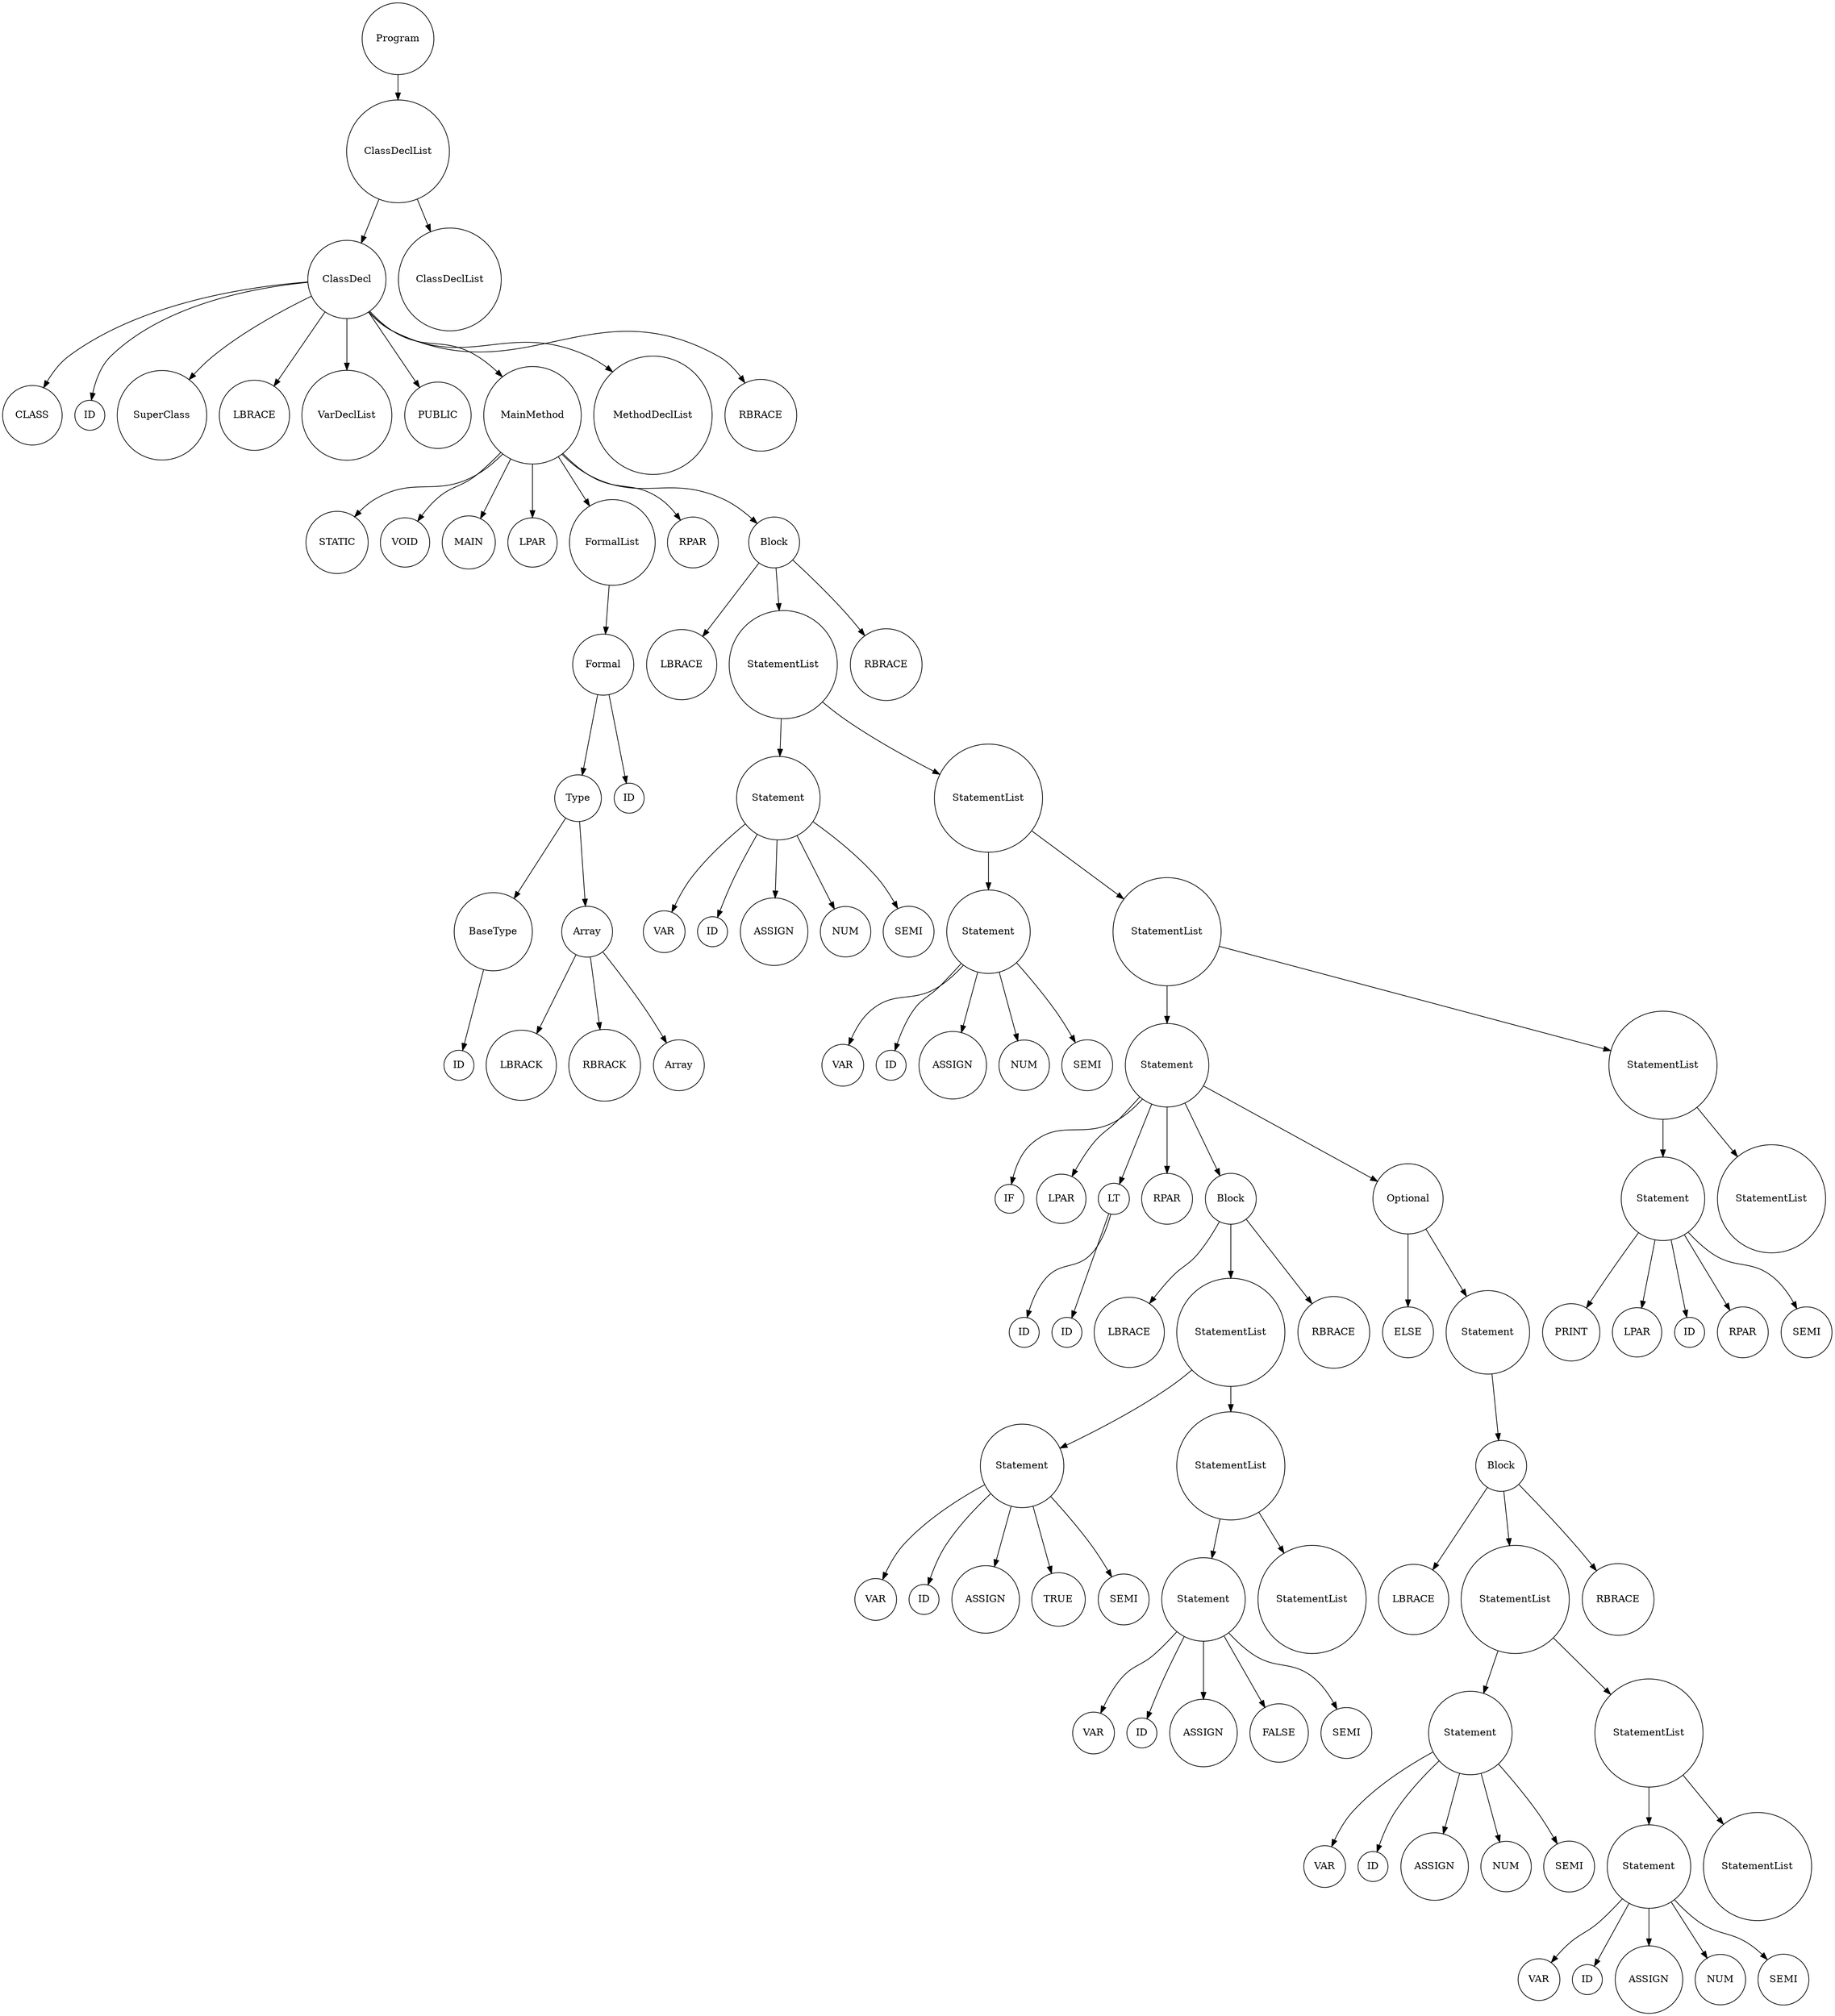 digraph G {
            rankdir=TB; // Tree-like top-bottom orientation
            node [shape=circle];
              node0 [label="Program"];
  node0_0 [label="ClassDeclList"];
  node0 -> node0_0;
  node0_0_0 [label="ClassDecl"];
  node0_0 -> node0_0_0;
  node0_0_0_0 [label="CLASS"];
  node0_0_0 -> node0_0_0_0;
  node0_0_0_1 [label="ID"];
  node0_0_0 -> node0_0_0_1;
  node0_0_0_2 [label="SuperClass"];
  node0_0_0 -> node0_0_0_2;
  node0_0_0_3 [label="LBRACE"];
  node0_0_0 -> node0_0_0_3;
  node0_0_0_4 [label="VarDeclList"];
  node0_0_0 -> node0_0_0_4;
  node0_0_0_5 [label="PUBLIC"];
  node0_0_0 -> node0_0_0_5;
  node0_0_0_6 [label="MainMethod"];
  node0_0_0 -> node0_0_0_6;
  node0_0_0_6_0 [label="STATIC"];
  node0_0_0_6 -> node0_0_0_6_0;
  node0_0_0_6_1 [label="VOID"];
  node0_0_0_6 -> node0_0_0_6_1;
  node0_0_0_6_2 [label="MAIN"];
  node0_0_0_6 -> node0_0_0_6_2;
  node0_0_0_6_3 [label="LPAR"];
  node0_0_0_6 -> node0_0_0_6_3;
  node0_0_0_6_4 [label="FormalList"];
  node0_0_0_6 -> node0_0_0_6_4;
  node0_0_0_6_4_0 [label="Formal"];
  node0_0_0_6_4 -> node0_0_0_6_4_0;
  node0_0_0_6_4_0_0 [label="Type"];
  node0_0_0_6_4_0 -> node0_0_0_6_4_0_0;
  node0_0_0_6_4_0_0_0 [label="BaseType"];
  node0_0_0_6_4_0_0 -> node0_0_0_6_4_0_0_0;
  node0_0_0_6_4_0_0_0_0 [label="ID"];
  node0_0_0_6_4_0_0_0 -> node0_0_0_6_4_0_0_0_0;
  node0_0_0_6_4_0_0_1 [label="Array"];
  node0_0_0_6_4_0_0 -> node0_0_0_6_4_0_0_1;
  node0_0_0_6_4_0_0_1_0 [label="LBRACK"];
  node0_0_0_6_4_0_0_1 -> node0_0_0_6_4_0_0_1_0;
  node0_0_0_6_4_0_0_1_1 [label="RBRACK"];
  node0_0_0_6_4_0_0_1 -> node0_0_0_6_4_0_0_1_1;
  node0_0_0_6_4_0_0_1_2 [label="Array"];
  node0_0_0_6_4_0_0_1 -> node0_0_0_6_4_0_0_1_2;
  node0_0_0_6_4_0_1 [label="ID"];
  node0_0_0_6_4_0 -> node0_0_0_6_4_0_1;
  node0_0_0_6_5 [label="RPAR"];
  node0_0_0_6 -> node0_0_0_6_5;
  node0_0_0_6_6 [label="Block"];
  node0_0_0_6 -> node0_0_0_6_6;
  node0_0_0_6_6_0 [label="LBRACE"];
  node0_0_0_6_6 -> node0_0_0_6_6_0;
  node0_0_0_6_6_1 [label="StatementList"];
  node0_0_0_6_6 -> node0_0_0_6_6_1;
  node0_0_0_6_6_1_0 [label="Statement"];
  node0_0_0_6_6_1 -> node0_0_0_6_6_1_0;
  node0_0_0_6_6_1_0_0 [label="VAR"];
  node0_0_0_6_6_1_0 -> node0_0_0_6_6_1_0_0;
  node0_0_0_6_6_1_0_1 [label="ID"];
  node0_0_0_6_6_1_0 -> node0_0_0_6_6_1_0_1;
  node0_0_0_6_6_1_0_2 [label="ASSIGN"];
  node0_0_0_6_6_1_0 -> node0_0_0_6_6_1_0_2;
  node0_0_0_6_6_1_0_3 [label="NUM"];
  node0_0_0_6_6_1_0 -> node0_0_0_6_6_1_0_3;
  node0_0_0_6_6_1_0_4 [label="SEMI"];
  node0_0_0_6_6_1_0 -> node0_0_0_6_6_1_0_4;
  node0_0_0_6_6_1_1 [label="StatementList"];
  node0_0_0_6_6_1 -> node0_0_0_6_6_1_1;
  node0_0_0_6_6_1_1_0 [label="Statement"];
  node0_0_0_6_6_1_1 -> node0_0_0_6_6_1_1_0;
  node0_0_0_6_6_1_1_0_0 [label="VAR"];
  node0_0_0_6_6_1_1_0 -> node0_0_0_6_6_1_1_0_0;
  node0_0_0_6_6_1_1_0_1 [label="ID"];
  node0_0_0_6_6_1_1_0 -> node0_0_0_6_6_1_1_0_1;
  node0_0_0_6_6_1_1_0_2 [label="ASSIGN"];
  node0_0_0_6_6_1_1_0 -> node0_0_0_6_6_1_1_0_2;
  node0_0_0_6_6_1_1_0_3 [label="NUM"];
  node0_0_0_6_6_1_1_0 -> node0_0_0_6_6_1_1_0_3;
  node0_0_0_6_6_1_1_0_4 [label="SEMI"];
  node0_0_0_6_6_1_1_0 -> node0_0_0_6_6_1_1_0_4;
  node0_0_0_6_6_1_1_1 [label="StatementList"];
  node0_0_0_6_6_1_1 -> node0_0_0_6_6_1_1_1;
  node0_0_0_6_6_1_1_1_0 [label="Statement"];
  node0_0_0_6_6_1_1_1 -> node0_0_0_6_6_1_1_1_0;
  node0_0_0_6_6_1_1_1_0_0 [label="IF"];
  node0_0_0_6_6_1_1_1_0 -> node0_0_0_6_6_1_1_1_0_0;
  node0_0_0_6_6_1_1_1_0_1 [label="LPAR"];
  node0_0_0_6_6_1_1_1_0 -> node0_0_0_6_6_1_1_1_0_1;
  node0_0_0_6_6_1_1_1_0_2 [label="LT"];
  node0_0_0_6_6_1_1_1_0 -> node0_0_0_6_6_1_1_1_0_2;
  node0_0_0_6_6_1_1_1_0_2_0 [label="ID"];
  node0_0_0_6_6_1_1_1_0_2 -> node0_0_0_6_6_1_1_1_0_2_0;
  node0_0_0_6_6_1_1_1_0_2_1 [label="ID"];
  node0_0_0_6_6_1_1_1_0_2 -> node0_0_0_6_6_1_1_1_0_2_1;
  node0_0_0_6_6_1_1_1_0_3 [label="RPAR"];
  node0_0_0_6_6_1_1_1_0 -> node0_0_0_6_6_1_1_1_0_3;
  node0_0_0_6_6_1_1_1_0_4 [label="Block"];
  node0_0_0_6_6_1_1_1_0 -> node0_0_0_6_6_1_1_1_0_4;
  node0_0_0_6_6_1_1_1_0_4_0 [label="LBRACE"];
  node0_0_0_6_6_1_1_1_0_4 -> node0_0_0_6_6_1_1_1_0_4_0;
  node0_0_0_6_6_1_1_1_0_4_1 [label="StatementList"];
  node0_0_0_6_6_1_1_1_0_4 -> node0_0_0_6_6_1_1_1_0_4_1;
  node0_0_0_6_6_1_1_1_0_4_1_0 [label="Statement"];
  node0_0_0_6_6_1_1_1_0_4_1 -> node0_0_0_6_6_1_1_1_0_4_1_0;
  node0_0_0_6_6_1_1_1_0_4_1_0_0 [label="VAR"];
  node0_0_0_6_6_1_1_1_0_4_1_0 -> node0_0_0_6_6_1_1_1_0_4_1_0_0;
  node0_0_0_6_6_1_1_1_0_4_1_0_1 [label="ID"];
  node0_0_0_6_6_1_1_1_0_4_1_0 -> node0_0_0_6_6_1_1_1_0_4_1_0_1;
  node0_0_0_6_6_1_1_1_0_4_1_0_2 [label="ASSIGN"];
  node0_0_0_6_6_1_1_1_0_4_1_0 -> node0_0_0_6_6_1_1_1_0_4_1_0_2;
  node0_0_0_6_6_1_1_1_0_4_1_0_3 [label="TRUE"];
  node0_0_0_6_6_1_1_1_0_4_1_0 -> node0_0_0_6_6_1_1_1_0_4_1_0_3;
  node0_0_0_6_6_1_1_1_0_4_1_0_4 [label="SEMI"];
  node0_0_0_6_6_1_1_1_0_4_1_0 -> node0_0_0_6_6_1_1_1_0_4_1_0_4;
  node0_0_0_6_6_1_1_1_0_4_1_1 [label="StatementList"];
  node0_0_0_6_6_1_1_1_0_4_1 -> node0_0_0_6_6_1_1_1_0_4_1_1;
  node0_0_0_6_6_1_1_1_0_4_1_1_0 [label="Statement"];
  node0_0_0_6_6_1_1_1_0_4_1_1 -> node0_0_0_6_6_1_1_1_0_4_1_1_0;
  node0_0_0_6_6_1_1_1_0_4_1_1_0_0 [label="VAR"];
  node0_0_0_6_6_1_1_1_0_4_1_1_0 -> node0_0_0_6_6_1_1_1_0_4_1_1_0_0;
  node0_0_0_6_6_1_1_1_0_4_1_1_0_1 [label="ID"];
  node0_0_0_6_6_1_1_1_0_4_1_1_0 -> node0_0_0_6_6_1_1_1_0_4_1_1_0_1;
  node0_0_0_6_6_1_1_1_0_4_1_1_0_2 [label="ASSIGN"];
  node0_0_0_6_6_1_1_1_0_4_1_1_0 -> node0_0_0_6_6_1_1_1_0_4_1_1_0_2;
  node0_0_0_6_6_1_1_1_0_4_1_1_0_3 [label="FALSE"];
  node0_0_0_6_6_1_1_1_0_4_1_1_0 -> node0_0_0_6_6_1_1_1_0_4_1_1_0_3;
  node0_0_0_6_6_1_1_1_0_4_1_1_0_4 [label="SEMI"];
  node0_0_0_6_6_1_1_1_0_4_1_1_0 -> node0_0_0_6_6_1_1_1_0_4_1_1_0_4;
  node0_0_0_6_6_1_1_1_0_4_1_1_1 [label="StatementList"];
  node0_0_0_6_6_1_1_1_0_4_1_1 -> node0_0_0_6_6_1_1_1_0_4_1_1_1;
  node0_0_0_6_6_1_1_1_0_4_2 [label="RBRACE"];
  node0_0_0_6_6_1_1_1_0_4 -> node0_0_0_6_6_1_1_1_0_4_2;
  node0_0_0_6_6_1_1_1_0_5 [label="Optional"];
  node0_0_0_6_6_1_1_1_0 -> node0_0_0_6_6_1_1_1_0_5;
  node0_0_0_6_6_1_1_1_0_5_0 [label="ELSE"];
  node0_0_0_6_6_1_1_1_0_5 -> node0_0_0_6_6_1_1_1_0_5_0;
  node0_0_0_6_6_1_1_1_0_5_1 [label="Statement"];
  node0_0_0_6_6_1_1_1_0_5 -> node0_0_0_6_6_1_1_1_0_5_1;
  node0_0_0_6_6_1_1_1_0_5_1_0 [label="Block"];
  node0_0_0_6_6_1_1_1_0_5_1 -> node0_0_0_6_6_1_1_1_0_5_1_0;
  node0_0_0_6_6_1_1_1_0_5_1_0_0 [label="LBRACE"];
  node0_0_0_6_6_1_1_1_0_5_1_0 -> node0_0_0_6_6_1_1_1_0_5_1_0_0;
  node0_0_0_6_6_1_1_1_0_5_1_0_1 [label="StatementList"];
  node0_0_0_6_6_1_1_1_0_5_1_0 -> node0_0_0_6_6_1_1_1_0_5_1_0_1;
  node0_0_0_6_6_1_1_1_0_5_1_0_1_0 [label="Statement"];
  node0_0_0_6_6_1_1_1_0_5_1_0_1 -> node0_0_0_6_6_1_1_1_0_5_1_0_1_0;
  node0_0_0_6_6_1_1_1_0_5_1_0_1_0_0 [label="VAR"];
  node0_0_0_6_6_1_1_1_0_5_1_0_1_0 -> node0_0_0_6_6_1_1_1_0_5_1_0_1_0_0;
  node0_0_0_6_6_1_1_1_0_5_1_0_1_0_1 [label="ID"];
  node0_0_0_6_6_1_1_1_0_5_1_0_1_0 -> node0_0_0_6_6_1_1_1_0_5_1_0_1_0_1;
  node0_0_0_6_6_1_1_1_0_5_1_0_1_0_2 [label="ASSIGN"];
  node0_0_0_6_6_1_1_1_0_5_1_0_1_0 -> node0_0_0_6_6_1_1_1_0_5_1_0_1_0_2;
  node0_0_0_6_6_1_1_1_0_5_1_0_1_0_3 [label="NUM"];
  node0_0_0_6_6_1_1_1_0_5_1_0_1_0 -> node0_0_0_6_6_1_1_1_0_5_1_0_1_0_3;
  node0_0_0_6_6_1_1_1_0_5_1_0_1_0_4 [label="SEMI"];
  node0_0_0_6_6_1_1_1_0_5_1_0_1_0 -> node0_0_0_6_6_1_1_1_0_5_1_0_1_0_4;
  node0_0_0_6_6_1_1_1_0_5_1_0_1_1 [label="StatementList"];
  node0_0_0_6_6_1_1_1_0_5_1_0_1 -> node0_0_0_6_6_1_1_1_0_5_1_0_1_1;
  node0_0_0_6_6_1_1_1_0_5_1_0_1_1_0 [label="Statement"];
  node0_0_0_6_6_1_1_1_0_5_1_0_1_1 -> node0_0_0_6_6_1_1_1_0_5_1_0_1_1_0;
  node0_0_0_6_6_1_1_1_0_5_1_0_1_1_0_0 [label="VAR"];
  node0_0_0_6_6_1_1_1_0_5_1_0_1_1_0 -> node0_0_0_6_6_1_1_1_0_5_1_0_1_1_0_0;
  node0_0_0_6_6_1_1_1_0_5_1_0_1_1_0_1 [label="ID"];
  node0_0_0_6_6_1_1_1_0_5_1_0_1_1_0 -> node0_0_0_6_6_1_1_1_0_5_1_0_1_1_0_1;
  node0_0_0_6_6_1_1_1_0_5_1_0_1_1_0_2 [label="ASSIGN"];
  node0_0_0_6_6_1_1_1_0_5_1_0_1_1_0 -> node0_0_0_6_6_1_1_1_0_5_1_0_1_1_0_2;
  node0_0_0_6_6_1_1_1_0_5_1_0_1_1_0_3 [label="NUM"];
  node0_0_0_6_6_1_1_1_0_5_1_0_1_1_0 -> node0_0_0_6_6_1_1_1_0_5_1_0_1_1_0_3;
  node0_0_0_6_6_1_1_1_0_5_1_0_1_1_0_4 [label="SEMI"];
  node0_0_0_6_6_1_1_1_0_5_1_0_1_1_0 -> node0_0_0_6_6_1_1_1_0_5_1_0_1_1_0_4;
  node0_0_0_6_6_1_1_1_0_5_1_0_1_1_1 [label="StatementList"];
  node0_0_0_6_6_1_1_1_0_5_1_0_1_1 -> node0_0_0_6_6_1_1_1_0_5_1_0_1_1_1;
  node0_0_0_6_6_1_1_1_0_5_1_0_2 [label="RBRACE"];
  node0_0_0_6_6_1_1_1_0_5_1_0 -> node0_0_0_6_6_1_1_1_0_5_1_0_2;
  node0_0_0_6_6_1_1_1_1 [label="StatementList"];
  node0_0_0_6_6_1_1_1 -> node0_0_0_6_6_1_1_1_1;
  node0_0_0_6_6_1_1_1_1_0 [label="Statement"];
  node0_0_0_6_6_1_1_1_1 -> node0_0_0_6_6_1_1_1_1_0;
  node0_0_0_6_6_1_1_1_1_0_0 [label="PRINT"];
  node0_0_0_6_6_1_1_1_1_0 -> node0_0_0_6_6_1_1_1_1_0_0;
  node0_0_0_6_6_1_1_1_1_0_1 [label="LPAR"];
  node0_0_0_6_6_1_1_1_1_0 -> node0_0_0_6_6_1_1_1_1_0_1;
  node0_0_0_6_6_1_1_1_1_0_2 [label="ID"];
  node0_0_0_6_6_1_1_1_1_0 -> node0_0_0_6_6_1_1_1_1_0_2;
  node0_0_0_6_6_1_1_1_1_0_3 [label="RPAR"];
  node0_0_0_6_6_1_1_1_1_0 -> node0_0_0_6_6_1_1_1_1_0_3;
  node0_0_0_6_6_1_1_1_1_0_4 [label="SEMI"];
  node0_0_0_6_6_1_1_1_1_0 -> node0_0_0_6_6_1_1_1_1_0_4;
  node0_0_0_6_6_1_1_1_1_1 [label="StatementList"];
  node0_0_0_6_6_1_1_1_1 -> node0_0_0_6_6_1_1_1_1_1;
  node0_0_0_6_6_2 [label="RBRACE"];
  node0_0_0_6_6 -> node0_0_0_6_6_2;
  node0_0_0_7 [label="MethodDeclList"];
  node0_0_0 -> node0_0_0_7;
  node0_0_0_8 [label="RBRACE"];
  node0_0_0 -> node0_0_0_8;
  node0_0_1 [label="ClassDeclList"];
  node0_0 -> node0_0_1;
        }